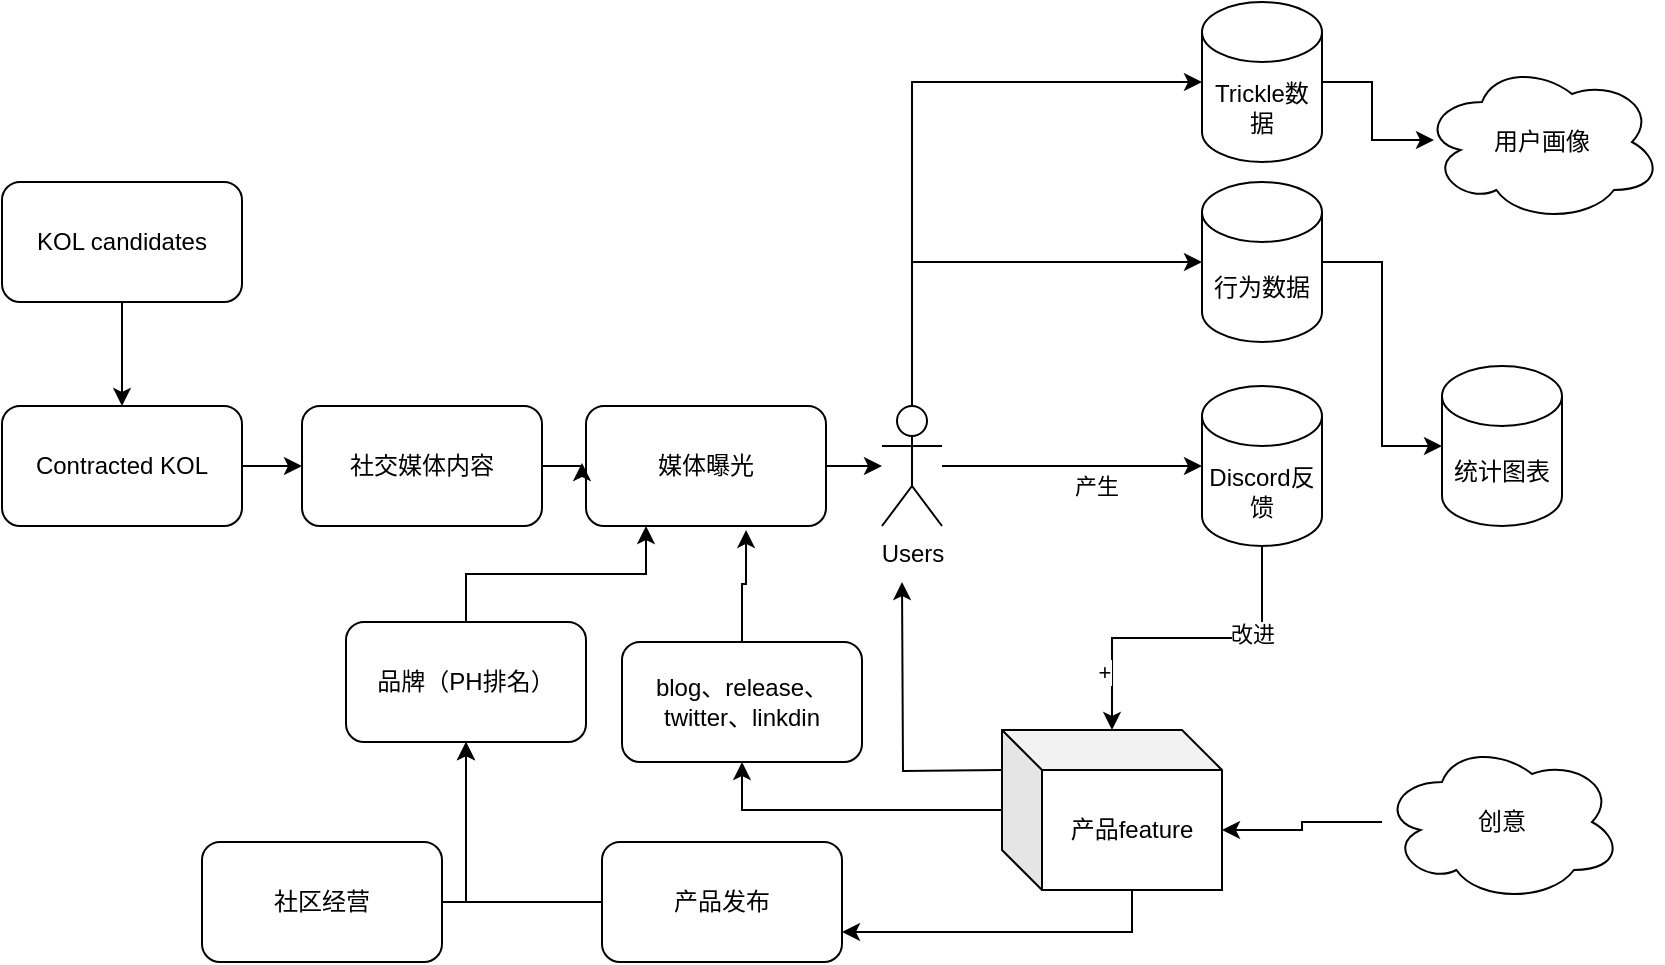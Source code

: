 <mxfile version="22.1.7" type="github">
  <diagram name="第 1 页" id="Yx0_KaVScuL6UOeJacfx">
    <mxGraphModel dx="954" dy="528" grid="1" gridSize="10" guides="1" tooltips="1" connect="1" arrows="1" fold="1" page="1" pageScale="1" pageWidth="1169" pageHeight="827" math="0" shadow="0">
      <root>
        <mxCell id="0" />
        <mxCell id="1" parent="0" />
        <mxCell id="1EhqjQ9QfdzI11k8vf5l-12" value="Users" style="shape=umlActor;verticalLabelPosition=bottom;verticalAlign=top;html=1;outlineConnect=0;" vertex="1" parent="1">
          <mxGeometry x="460" y="302" width="30" height="60" as="geometry" />
        </mxCell>
        <mxCell id="1EhqjQ9QfdzI11k8vf5l-26" style="edgeStyle=orthogonalEdgeStyle;rounded=0;orthogonalLoop=1;jettySize=auto;html=1;" edge="1" parent="1" source="1EhqjQ9QfdzI11k8vf5l-14" target="1EhqjQ9QfdzI11k8vf5l-12">
          <mxGeometry relative="1" as="geometry" />
        </mxCell>
        <mxCell id="1EhqjQ9QfdzI11k8vf5l-14" value="媒体曝光" style="rounded=1;whiteSpace=wrap;html=1;" vertex="1" parent="1">
          <mxGeometry x="312" y="302" width="120" height="60" as="geometry" />
        </mxCell>
        <mxCell id="1EhqjQ9QfdzI11k8vf5l-34" style="edgeStyle=orthogonalEdgeStyle;rounded=0;orthogonalLoop=1;jettySize=auto;html=1;entryX=0.5;entryY=0;entryDx=0;entryDy=0;" edge="1" parent="1" source="1EhqjQ9QfdzI11k8vf5l-15" target="1EhqjQ9QfdzI11k8vf5l-33">
          <mxGeometry relative="1" as="geometry" />
        </mxCell>
        <mxCell id="1EhqjQ9QfdzI11k8vf5l-15" value="KOL candidates" style="rounded=1;whiteSpace=wrap;html=1;" vertex="1" parent="1">
          <mxGeometry x="20" y="190" width="120" height="60" as="geometry" />
        </mxCell>
        <mxCell id="1EhqjQ9QfdzI11k8vf5l-21" style="edgeStyle=orthogonalEdgeStyle;rounded=0;orthogonalLoop=1;jettySize=auto;html=1;" edge="1" parent="1">
          <mxGeometry relative="1" as="geometry">
            <mxPoint x="520" y="484" as="sourcePoint" />
            <mxPoint x="470" y="390" as="targetPoint" />
          </mxGeometry>
        </mxCell>
        <mxCell id="1EhqjQ9QfdzI11k8vf5l-19" value="" style="endArrow=classic;html=1;rounded=0;entryX=0;entryY=0.5;entryDx=0;entryDy=0;entryPerimeter=0;" edge="1" parent="1" source="1EhqjQ9QfdzI11k8vf5l-12" target="1EhqjQ9QfdzI11k8vf5l-29">
          <mxGeometry width="50" height="50" relative="1" as="geometry">
            <mxPoint x="530" y="332" as="sourcePoint" />
            <mxPoint x="610" y="332" as="targetPoint" />
          </mxGeometry>
        </mxCell>
        <mxCell id="1EhqjQ9QfdzI11k8vf5l-25" value="产生" style="edgeLabel;html=1;align=center;verticalAlign=middle;resizable=0;points=[];" vertex="1" connectable="0" parent="1EhqjQ9QfdzI11k8vf5l-19">
          <mxGeometry x="0.183" y="2" relative="1" as="geometry">
            <mxPoint y="12" as="offset" />
          </mxGeometry>
        </mxCell>
        <mxCell id="1EhqjQ9QfdzI11k8vf5l-20" style="edgeStyle=orthogonalEdgeStyle;rounded=0;orthogonalLoop=1;jettySize=auto;html=1;exitX=0.5;exitY=1;exitDx=0;exitDy=0;exitPerimeter=0;" edge="1" parent="1" source="1EhqjQ9QfdzI11k8vf5l-29" target="1EhqjQ9QfdzI11k8vf5l-30">
          <mxGeometry relative="1" as="geometry">
            <mxPoint x="670" y="362" as="sourcePoint" />
            <mxPoint x="620" y="482" as="targetPoint" />
          </mxGeometry>
        </mxCell>
        <mxCell id="1EhqjQ9QfdzI11k8vf5l-22" value="+" style="edgeLabel;html=1;align=center;verticalAlign=middle;resizable=0;points=[];" vertex="1" connectable="0" parent="1EhqjQ9QfdzI11k8vf5l-20">
          <mxGeometry y="2" relative="1" as="geometry">
            <mxPoint x="-42" y="15" as="offset" />
          </mxGeometry>
        </mxCell>
        <mxCell id="1EhqjQ9QfdzI11k8vf5l-31" value="改进" style="edgeLabel;html=1;align=center;verticalAlign=middle;resizable=0;points=[];" vertex="1" connectable="0" parent="1EhqjQ9QfdzI11k8vf5l-20">
          <mxGeometry x="-0.387" y="-2" relative="1" as="geometry">
            <mxPoint as="offset" />
          </mxGeometry>
        </mxCell>
        <mxCell id="1EhqjQ9QfdzI11k8vf5l-29" value="Discord反馈" style="shape=cylinder3;whiteSpace=wrap;html=1;boundedLbl=1;backgroundOutline=1;size=15;" vertex="1" parent="1">
          <mxGeometry x="620" y="292" width="60" height="80" as="geometry" />
        </mxCell>
        <mxCell id="1EhqjQ9QfdzI11k8vf5l-55" style="edgeStyle=orthogonalEdgeStyle;rounded=0;orthogonalLoop=1;jettySize=auto;html=1;entryX=1;entryY=0.75;entryDx=0;entryDy=0;exitX=0;exitY=0;exitDx=65;exitDy=80;exitPerimeter=0;" edge="1" parent="1" source="1EhqjQ9QfdzI11k8vf5l-30" target="1EhqjQ9QfdzI11k8vf5l-54">
          <mxGeometry relative="1" as="geometry" />
        </mxCell>
        <mxCell id="1EhqjQ9QfdzI11k8vf5l-60" style="edgeStyle=orthogonalEdgeStyle;rounded=0;orthogonalLoop=1;jettySize=auto;html=1;entryX=0.5;entryY=1;entryDx=0;entryDy=0;" edge="1" parent="1" source="1EhqjQ9QfdzI11k8vf5l-30" target="1EhqjQ9QfdzI11k8vf5l-58">
          <mxGeometry relative="1" as="geometry" />
        </mxCell>
        <mxCell id="1EhqjQ9QfdzI11k8vf5l-30" value="产品feature" style="shape=cube;whiteSpace=wrap;html=1;boundedLbl=1;backgroundOutline=1;darkOpacity=0.05;darkOpacity2=0.1;" vertex="1" parent="1">
          <mxGeometry x="520" y="464" width="110" height="80" as="geometry" />
        </mxCell>
        <mxCell id="1EhqjQ9QfdzI11k8vf5l-35" style="edgeStyle=orthogonalEdgeStyle;rounded=0;orthogonalLoop=1;jettySize=auto;html=1;exitX=1;exitY=0.5;exitDx=0;exitDy=0;entryX=0;entryY=0.5;entryDx=0;entryDy=0;" edge="1" parent="1" source="1EhqjQ9QfdzI11k8vf5l-33" target="1EhqjQ9QfdzI11k8vf5l-57">
          <mxGeometry relative="1" as="geometry">
            <mxPoint x="300" y="200" as="targetPoint" />
          </mxGeometry>
        </mxCell>
        <mxCell id="1EhqjQ9QfdzI11k8vf5l-33" value="Contracted KOL" style="rounded=1;whiteSpace=wrap;html=1;" vertex="1" parent="1">
          <mxGeometry x="20" y="302" width="120" height="60" as="geometry" />
        </mxCell>
        <mxCell id="1EhqjQ9QfdzI11k8vf5l-40" style="edgeStyle=orthogonalEdgeStyle;rounded=0;orthogonalLoop=1;jettySize=auto;html=1;entryX=0.25;entryY=1;entryDx=0;entryDy=0;" edge="1" parent="1" source="1EhqjQ9QfdzI11k8vf5l-39" target="1EhqjQ9QfdzI11k8vf5l-14">
          <mxGeometry relative="1" as="geometry">
            <mxPoint x="440" y="380" as="targetPoint" />
          </mxGeometry>
        </mxCell>
        <mxCell id="1EhqjQ9QfdzI11k8vf5l-39" value="品牌（PH排名）" style="rounded=1;whiteSpace=wrap;html=1;" vertex="1" parent="1">
          <mxGeometry x="192" y="410" width="120" height="60" as="geometry" />
        </mxCell>
        <mxCell id="1EhqjQ9QfdzI11k8vf5l-42" value="行为数据" style="shape=cylinder3;whiteSpace=wrap;html=1;boundedLbl=1;backgroundOutline=1;size=15;" vertex="1" parent="1">
          <mxGeometry x="620" y="190" width="60" height="80" as="geometry" />
        </mxCell>
        <mxCell id="1EhqjQ9QfdzI11k8vf5l-43" style="edgeStyle=orthogonalEdgeStyle;rounded=0;orthogonalLoop=1;jettySize=auto;html=1;entryX=0;entryY=0.5;entryDx=0;entryDy=0;entryPerimeter=0;" edge="1" parent="1" source="1EhqjQ9QfdzI11k8vf5l-12" target="1EhqjQ9QfdzI11k8vf5l-42">
          <mxGeometry relative="1" as="geometry">
            <Array as="points">
              <mxPoint x="475" y="230" />
            </Array>
          </mxGeometry>
        </mxCell>
        <mxCell id="1EhqjQ9QfdzI11k8vf5l-44" value="统计图表" style="shape=cylinder3;whiteSpace=wrap;html=1;boundedLbl=1;backgroundOutline=1;size=15;" vertex="1" parent="1">
          <mxGeometry x="740" y="282" width="60" height="80" as="geometry" />
        </mxCell>
        <mxCell id="1EhqjQ9QfdzI11k8vf5l-45" style="edgeStyle=orthogonalEdgeStyle;rounded=0;orthogonalLoop=1;jettySize=auto;html=1;entryX=0;entryY=0.5;entryDx=0;entryDy=0;entryPerimeter=0;" edge="1" parent="1" source="1EhqjQ9QfdzI11k8vf5l-42" target="1EhqjQ9QfdzI11k8vf5l-44">
          <mxGeometry relative="1" as="geometry" />
        </mxCell>
        <mxCell id="1EhqjQ9QfdzI11k8vf5l-46" value="Trickle数据" style="shape=cylinder3;whiteSpace=wrap;html=1;boundedLbl=1;backgroundOutline=1;size=15;" vertex="1" parent="1">
          <mxGeometry x="620" y="100" width="60" height="80" as="geometry" />
        </mxCell>
        <mxCell id="1EhqjQ9QfdzI11k8vf5l-47" style="edgeStyle=orthogonalEdgeStyle;rounded=0;orthogonalLoop=1;jettySize=auto;html=1;entryX=0;entryY=0.5;entryDx=0;entryDy=0;entryPerimeter=0;" edge="1" parent="1" source="1EhqjQ9QfdzI11k8vf5l-12" target="1EhqjQ9QfdzI11k8vf5l-46">
          <mxGeometry relative="1" as="geometry">
            <Array as="points">
              <mxPoint x="475" y="140" />
            </Array>
          </mxGeometry>
        </mxCell>
        <mxCell id="1EhqjQ9QfdzI11k8vf5l-48" value="用户画像" style="ellipse;shape=cloud;whiteSpace=wrap;html=1;" vertex="1" parent="1">
          <mxGeometry x="730" y="130" width="120" height="80" as="geometry" />
        </mxCell>
        <mxCell id="1EhqjQ9QfdzI11k8vf5l-49" style="edgeStyle=orthogonalEdgeStyle;rounded=0;orthogonalLoop=1;jettySize=auto;html=1;entryX=0.05;entryY=0.488;entryDx=0;entryDy=0;entryPerimeter=0;" edge="1" parent="1" source="1EhqjQ9QfdzI11k8vf5l-46" target="1EhqjQ9QfdzI11k8vf5l-48">
          <mxGeometry relative="1" as="geometry" />
        </mxCell>
        <mxCell id="1EhqjQ9QfdzI11k8vf5l-53" style="edgeStyle=orthogonalEdgeStyle;rounded=0;orthogonalLoop=1;jettySize=auto;html=1;exitX=1;exitY=0.5;exitDx=0;exitDy=0;entryX=0.5;entryY=1;entryDx=0;entryDy=0;" edge="1" parent="1" source="1EhqjQ9QfdzI11k8vf5l-52" target="1EhqjQ9QfdzI11k8vf5l-39">
          <mxGeometry relative="1" as="geometry">
            <mxPoint x="380" y="470" as="targetPoint" />
            <Array as="points">
              <mxPoint x="252" y="550" />
            </Array>
          </mxGeometry>
        </mxCell>
        <mxCell id="1EhqjQ9QfdzI11k8vf5l-52" value="社区经营" style="rounded=1;whiteSpace=wrap;html=1;" vertex="1" parent="1">
          <mxGeometry x="120" y="520" width="120" height="60" as="geometry" />
        </mxCell>
        <mxCell id="1EhqjQ9QfdzI11k8vf5l-56" style="edgeStyle=orthogonalEdgeStyle;rounded=0;orthogonalLoop=1;jettySize=auto;html=1;entryX=0.5;entryY=1;entryDx=0;entryDy=0;" edge="1" parent="1" source="1EhqjQ9QfdzI11k8vf5l-54" target="1EhqjQ9QfdzI11k8vf5l-39">
          <mxGeometry relative="1" as="geometry" />
        </mxCell>
        <mxCell id="1EhqjQ9QfdzI11k8vf5l-54" value="产品发布" style="rounded=1;whiteSpace=wrap;html=1;" vertex="1" parent="1">
          <mxGeometry x="320" y="520" width="120" height="60" as="geometry" />
        </mxCell>
        <mxCell id="1EhqjQ9QfdzI11k8vf5l-61" style="edgeStyle=orthogonalEdgeStyle;rounded=0;orthogonalLoop=1;jettySize=auto;html=1;" edge="1" parent="1" source="1EhqjQ9QfdzI11k8vf5l-57">
          <mxGeometry relative="1" as="geometry">
            <mxPoint x="310" y="330" as="targetPoint" />
          </mxGeometry>
        </mxCell>
        <mxCell id="1EhqjQ9QfdzI11k8vf5l-57" value="社交媒体内容" style="rounded=1;whiteSpace=wrap;html=1;" vertex="1" parent="1">
          <mxGeometry x="170" y="302" width="120" height="60" as="geometry" />
        </mxCell>
        <mxCell id="1EhqjQ9QfdzI11k8vf5l-59" style="edgeStyle=orthogonalEdgeStyle;rounded=0;orthogonalLoop=1;jettySize=auto;html=1;entryX=0.667;entryY=1.033;entryDx=0;entryDy=0;entryPerimeter=0;" edge="1" parent="1" source="1EhqjQ9QfdzI11k8vf5l-58" target="1EhqjQ9QfdzI11k8vf5l-14">
          <mxGeometry relative="1" as="geometry">
            <mxPoint x="380" y="370" as="targetPoint" />
          </mxGeometry>
        </mxCell>
        <mxCell id="1EhqjQ9QfdzI11k8vf5l-58" value="blog、release、twitter、linkdin" style="rounded=1;whiteSpace=wrap;html=1;" vertex="1" parent="1">
          <mxGeometry x="330" y="420" width="120" height="60" as="geometry" />
        </mxCell>
        <mxCell id="1EhqjQ9QfdzI11k8vf5l-62" value="创意" style="ellipse;shape=cloud;whiteSpace=wrap;html=1;" vertex="1" parent="1">
          <mxGeometry x="710" y="470" width="120" height="80" as="geometry" />
        </mxCell>
        <mxCell id="1EhqjQ9QfdzI11k8vf5l-63" style="edgeStyle=orthogonalEdgeStyle;rounded=0;orthogonalLoop=1;jettySize=auto;html=1;entryX=0;entryY=0;entryDx=110;entryDy=50;entryPerimeter=0;" edge="1" parent="1" source="1EhqjQ9QfdzI11k8vf5l-62" target="1EhqjQ9QfdzI11k8vf5l-30">
          <mxGeometry relative="1" as="geometry" />
        </mxCell>
      </root>
    </mxGraphModel>
  </diagram>
</mxfile>
